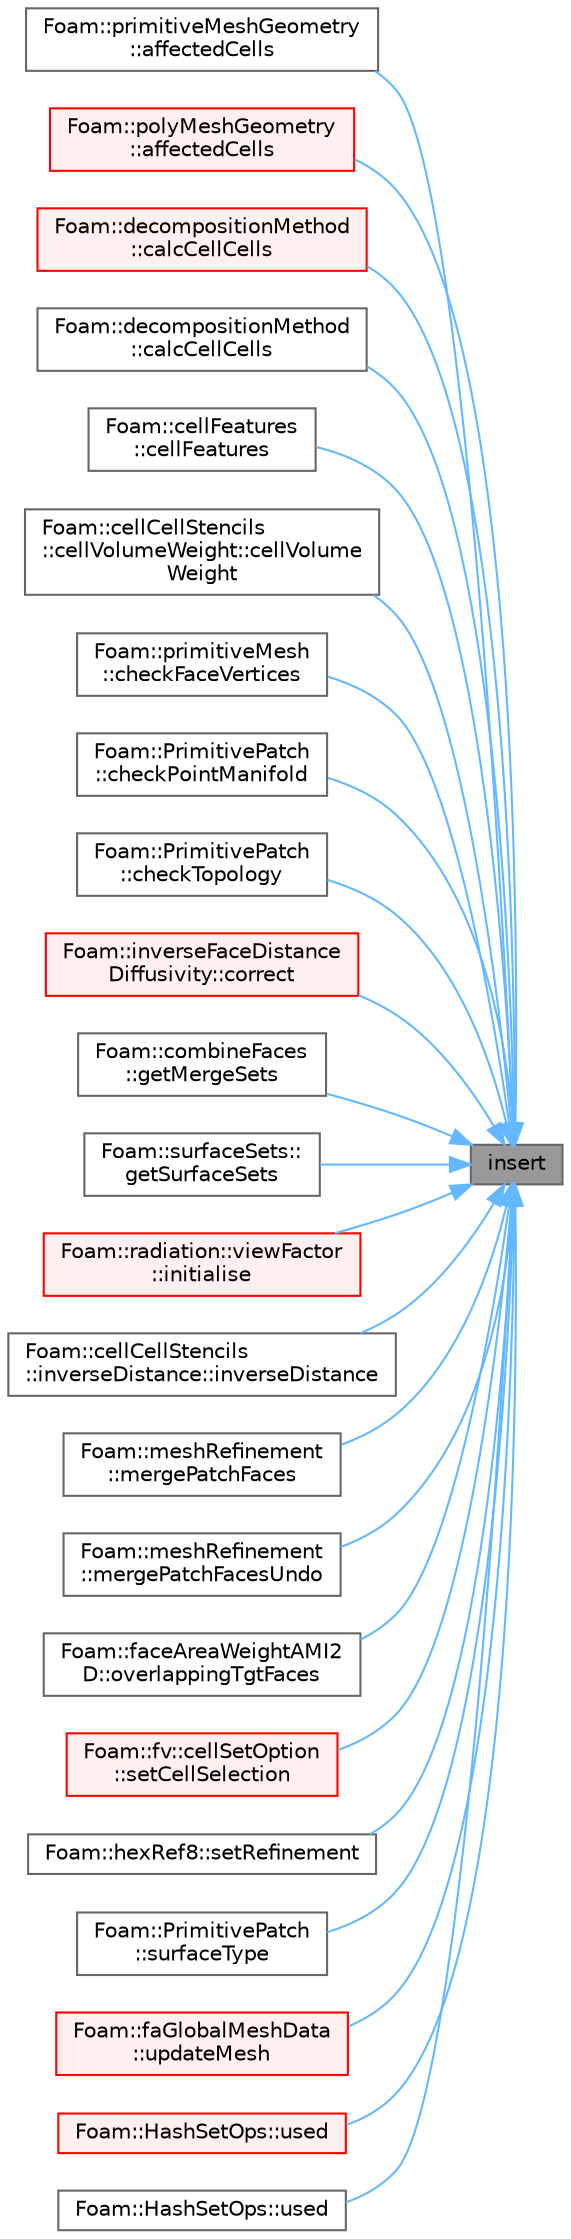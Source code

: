 digraph "insert"
{
 // LATEX_PDF_SIZE
  bgcolor="transparent";
  edge [fontname=Helvetica,fontsize=10,labelfontname=Helvetica,labelfontsize=10];
  node [fontname=Helvetica,fontsize=10,shape=box,height=0.2,width=0.4];
  rankdir="RL";
  Node1 [id="Node000001",label="insert",height=0.2,width=0.4,color="gray40", fillcolor="grey60", style="filled", fontcolor="black",tooltip=" "];
  Node1 -> Node2 [id="edge1_Node000001_Node000002",dir="back",color="steelblue1",style="solid",tooltip=" "];
  Node2 [id="Node000002",label="Foam::primitiveMeshGeometry\l::affectedCells",height=0.2,width=0.4,color="grey40", fillcolor="white", style="filled",URL="$classFoam_1_1primitiveMeshGeometry.html#a66485b6cb642d7fccae3138b753f3480",tooltip=" "];
  Node1 -> Node3 [id="edge2_Node000001_Node000003",dir="back",color="steelblue1",style="solid",tooltip=" "];
  Node3 [id="Node000003",label="Foam::polyMeshGeometry\l::affectedCells",height=0.2,width=0.4,color="red", fillcolor="#FFF0F0", style="filled",URL="$classFoam_1_1polyMeshGeometry.html#af5a651dc1cbf2df9601f576420a0cc3c",tooltip=" "];
  Node1 -> Node6 [id="edge3_Node000001_Node000006",dir="back",color="steelblue1",style="solid",tooltip=" "];
  Node6 [id="Node000006",label="Foam::decompositionMethod\l::calcCellCells",height=0.2,width=0.4,color="red", fillcolor="#FFF0F0", style="filled",URL="$classFoam_1_1decompositionMethod.html#a86727d8c968e3ae5d8f394879e2b3c8a",tooltip=" "];
  Node1 -> Node11 [id="edge4_Node000001_Node000011",dir="back",color="steelblue1",style="solid",tooltip=" "];
  Node11 [id="Node000011",label="Foam::decompositionMethod\l::calcCellCells",height=0.2,width=0.4,color="grey40", fillcolor="white", style="filled",URL="$classFoam_1_1decompositionMethod.html#af7eca33cb08c9ecda876edb45da5025d",tooltip=" "];
  Node1 -> Node12 [id="edge5_Node000001_Node000012",dir="back",color="steelblue1",style="solid",tooltip=" "];
  Node12 [id="Node000012",label="Foam::cellFeatures\l::cellFeatures",height=0.2,width=0.4,color="grey40", fillcolor="white", style="filled",URL="$classFoam_1_1cellFeatures.html#aeeec05e7e520aa05758cea1ccbf9066e",tooltip=" "];
  Node1 -> Node13 [id="edge6_Node000001_Node000013",dir="back",color="steelblue1",style="solid",tooltip=" "];
  Node13 [id="Node000013",label="Foam::cellCellStencils\l::cellVolumeWeight::cellVolume\lWeight",height=0.2,width=0.4,color="grey40", fillcolor="white", style="filled",URL="$classFoam_1_1cellCellStencils_1_1cellVolumeWeight.html#a2feadb1f27ae2105eac53af2fa997430",tooltip=" "];
  Node1 -> Node14 [id="edge7_Node000001_Node000014",dir="back",color="steelblue1",style="solid",tooltip=" "];
  Node14 [id="Node000014",label="Foam::primitiveMesh\l::checkFaceVertices",height=0.2,width=0.4,color="grey40", fillcolor="white", style="filled",URL="$classFoam_1_1primitiveMesh.html#aa03be0ceac150c1d25e04dd4dc11c78a",tooltip=" "];
  Node1 -> Node15 [id="edge8_Node000001_Node000015",dir="back",color="steelblue1",style="solid",tooltip=" "];
  Node15 [id="Node000015",label="Foam::PrimitivePatch\l::checkPointManifold",height=0.2,width=0.4,color="grey40", fillcolor="white", style="filled",URL="$classFoam_1_1PrimitivePatch.html#a8c058f88bc41f88cc793a6f9c7e89648",tooltip=" "];
  Node1 -> Node16 [id="edge9_Node000001_Node000016",dir="back",color="steelblue1",style="solid",tooltip=" "];
  Node16 [id="Node000016",label="Foam::PrimitivePatch\l::checkTopology",height=0.2,width=0.4,color="grey40", fillcolor="white", style="filled",URL="$classFoam_1_1PrimitivePatch.html#a2bc4773cfbed5e23e5a07788d387b03a",tooltip=" "];
  Node1 -> Node17 [id="edge10_Node000001_Node000017",dir="back",color="steelblue1",style="solid",tooltip=" "];
  Node17 [id="Node000017",label="Foam::inverseFaceDistance\lDiffusivity::correct",height=0.2,width=0.4,color="red", fillcolor="#FFF0F0", style="filled",URL="$classFoam_1_1inverseFaceDistanceDiffusivity.html#a3ae44b28050c3aa494c1d8e18cf618c1",tooltip=" "];
  Node1 -> Node19 [id="edge11_Node000001_Node000019",dir="back",color="steelblue1",style="solid",tooltip=" "];
  Node19 [id="Node000019",label="Foam::combineFaces\l::getMergeSets",height=0.2,width=0.4,color="grey40", fillcolor="white", style="filled",URL="$classFoam_1_1combineFaces.html#a15f8f8813b1ab6dfa0fe11354106658a",tooltip=" "];
  Node1 -> Node20 [id="edge12_Node000001_Node000020",dir="back",color="steelblue1",style="solid",tooltip=" "];
  Node20 [id="Node000020",label="Foam::surfaceSets::\lgetSurfaceSets",height=0.2,width=0.4,color="grey40", fillcolor="white", style="filled",URL="$classFoam_1_1surfaceSets.html#a2db75a6d864dde5526eff724bc067f92",tooltip=" "];
  Node1 -> Node21 [id="edge13_Node000001_Node000021",dir="back",color="steelblue1",style="solid",tooltip=" "];
  Node21 [id="Node000021",label="Foam::radiation::viewFactor\l::initialise",height=0.2,width=0.4,color="red", fillcolor="#FFF0F0", style="filled",URL="$classFoam_1_1radiation_1_1viewFactor.html#a18abf8b19283101238a77c9e6865b673",tooltip=" "];
  Node1 -> Node24 [id="edge14_Node000001_Node000024",dir="back",color="steelblue1",style="solid",tooltip=" "];
  Node24 [id="Node000024",label="Foam::cellCellStencils\l::inverseDistance::inverseDistance",height=0.2,width=0.4,color="grey40", fillcolor="white", style="filled",URL="$classFoam_1_1cellCellStencils_1_1inverseDistance.html#add6797a1112428496e3cb979854ce2f5",tooltip=" "];
  Node1 -> Node25 [id="edge15_Node000001_Node000025",dir="back",color="steelblue1",style="solid",tooltip=" "];
  Node25 [id="Node000025",label="Foam::meshRefinement\l::mergePatchFaces",height=0.2,width=0.4,color="grey40", fillcolor="white", style="filled",URL="$classFoam_1_1meshRefinement.html#a8a78f1f33f714c4c8ccc1f77423ec0a3",tooltip=" "];
  Node1 -> Node26 [id="edge16_Node000001_Node000026",dir="back",color="steelblue1",style="solid",tooltip=" "];
  Node26 [id="Node000026",label="Foam::meshRefinement\l::mergePatchFacesUndo",height=0.2,width=0.4,color="grey40", fillcolor="white", style="filled",URL="$classFoam_1_1meshRefinement.html#ad8250b1fa9c2e0cc9f75bd08c017d11a",tooltip=" "];
  Node1 -> Node27 [id="edge17_Node000001_Node000027",dir="back",color="steelblue1",style="solid",tooltip=" "];
  Node27 [id="Node000027",label="Foam::faceAreaWeightAMI2\lD::overlappingTgtFaces",height=0.2,width=0.4,color="grey40", fillcolor="white", style="filled",URL="$classFoam_1_1faceAreaWeightAMI2D.html#a8632ecf533ff027504ac834e73f17e91",tooltip=" "];
  Node1 -> Node28 [id="edge18_Node000001_Node000028",dir="back",color="steelblue1",style="solid",tooltip=" "];
  Node28 [id="Node000028",label="Foam::fv::cellSetOption\l::setCellSelection",height=0.2,width=0.4,color="red", fillcolor="#FFF0F0", style="filled",URL="$classFoam_1_1fv_1_1cellSetOption.html#adac130c7e468e33457284b008078da5f",tooltip=" "];
  Node1 -> Node30 [id="edge19_Node000001_Node000030",dir="back",color="steelblue1",style="solid",tooltip=" "];
  Node30 [id="Node000030",label="Foam::hexRef8::setRefinement",height=0.2,width=0.4,color="grey40", fillcolor="white", style="filled",URL="$classFoam_1_1hexRef8.html#a59cb8a999be096950b6cc4f7c457426b",tooltip=" "];
  Node1 -> Node31 [id="edge20_Node000001_Node000031",dir="back",color="steelblue1",style="solid",tooltip=" "];
  Node31 [id="Node000031",label="Foam::PrimitivePatch\l::surfaceType",height=0.2,width=0.4,color="grey40", fillcolor="white", style="filled",URL="$classFoam_1_1PrimitivePatch.html#ace20a5a080605a521e021b1d3a4896b9",tooltip=" "];
  Node1 -> Node32 [id="edge21_Node000001_Node000032",dir="back",color="steelblue1",style="solid",tooltip=" "];
  Node32 [id="Node000032",label="Foam::faGlobalMeshData\l::updateMesh",height=0.2,width=0.4,color="red", fillcolor="#FFF0F0", style="filled",URL="$classFoam_1_1faGlobalMeshData.html#ae5693a309a936ac1040dd48c2881677f",tooltip=" "];
  Node1 -> Node34 [id="edge22_Node000001_Node000034",dir="back",color="steelblue1",style="solid",tooltip=" "];
  Node34 [id="Node000034",label="Foam::HashSetOps::used",height=0.2,width=0.4,color="red", fillcolor="#FFF0F0", style="filled",URL="$namespaceFoam_1_1HashSetOps.html#a00c813a6833249384ff5de5943968691",tooltip=" "];
  Node1 -> Node56 [id="edge23_Node000001_Node000056",dir="back",color="steelblue1",style="solid",tooltip=" "];
  Node56 [id="Node000056",label="Foam::HashSetOps::used",height=0.2,width=0.4,color="grey40", fillcolor="white", style="filled",URL="$namespaceFoam_1_1HashSetOps.html#a1d4e51e5541adb2ecf3e0cf15cc765bb",tooltip=" "];
}

